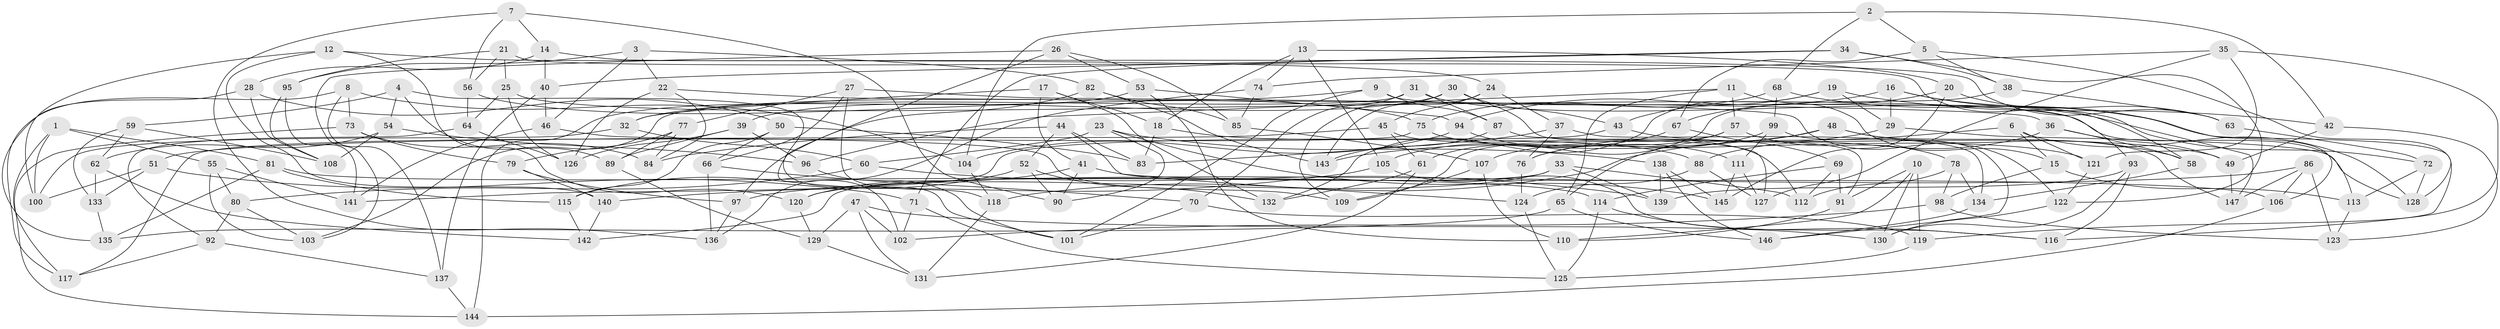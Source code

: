 // Generated by graph-tools (version 1.1) at 2025/57/03/09/25 04:57:11]
// undirected, 147 vertices, 294 edges
graph export_dot {
graph [start="1"]
  node [color=gray90,style=filled];
  1;
  2;
  3;
  4;
  5;
  6;
  7;
  8;
  9;
  10;
  11;
  12;
  13;
  14;
  15;
  16;
  17;
  18;
  19;
  20;
  21;
  22;
  23;
  24;
  25;
  26;
  27;
  28;
  29;
  30;
  31;
  32;
  33;
  34;
  35;
  36;
  37;
  38;
  39;
  40;
  41;
  42;
  43;
  44;
  45;
  46;
  47;
  48;
  49;
  50;
  51;
  52;
  53;
  54;
  55;
  56;
  57;
  58;
  59;
  60;
  61;
  62;
  63;
  64;
  65;
  66;
  67;
  68;
  69;
  70;
  71;
  72;
  73;
  74;
  75;
  76;
  77;
  78;
  79;
  80;
  81;
  82;
  83;
  84;
  85;
  86;
  87;
  88;
  89;
  90;
  91;
  92;
  93;
  94;
  95;
  96;
  97;
  98;
  99;
  100;
  101;
  102;
  103;
  104;
  105;
  106;
  107;
  108;
  109;
  110;
  111;
  112;
  113;
  114;
  115;
  116;
  117;
  118;
  119;
  120;
  121;
  122;
  123;
  124;
  125;
  126;
  127;
  128;
  129;
  130;
  131;
  132;
  133;
  134;
  135;
  136;
  137;
  138;
  139;
  140;
  141;
  142;
  143;
  144;
  145;
  146;
  147;
  1 -- 100;
  1 -- 117;
  1 -- 81;
  1 -- 55;
  2 -- 68;
  2 -- 104;
  2 -- 42;
  2 -- 5;
  3 -- 22;
  3 -- 82;
  3 -- 46;
  3 -- 95;
  4 -- 59;
  4 -- 89;
  4 -- 101;
  4 -- 54;
  5 -- 67;
  5 -- 38;
  5 -- 128;
  6 -- 118;
  6 -- 121;
  6 -- 15;
  6 -- 128;
  7 -- 90;
  7 -- 56;
  7 -- 136;
  7 -- 14;
  8 -- 117;
  8 -- 137;
  8 -- 104;
  8 -- 73;
  9 -- 93;
  9 -- 87;
  9 -- 101;
  9 -- 32;
  10 -- 110;
  10 -- 119;
  10 -- 130;
  10 -- 91;
  11 -- 96;
  11 -- 65;
  11 -- 57;
  11 -- 15;
  12 -- 140;
  12 -- 100;
  12 -- 120;
  12 -- 24;
  13 -- 20;
  13 -- 74;
  13 -- 105;
  13 -- 18;
  14 -- 28;
  14 -- 63;
  14 -- 40;
  15 -- 98;
  15 -- 113;
  16 -- 106;
  16 -- 147;
  16 -- 94;
  16 -- 29;
  17 -- 32;
  17 -- 132;
  17 -- 41;
  17 -- 18;
  18 -- 88;
  18 -- 83;
  19 -- 132;
  19 -- 29;
  19 -- 42;
  19 -- 43;
  20 -- 145;
  20 -- 67;
  20 -- 63;
  21 -- 25;
  21 -- 56;
  21 -- 95;
  21 -- 58;
  22 -- 84;
  22 -- 126;
  22 -- 36;
  23 -- 145;
  23 -- 60;
  23 -- 90;
  23 -- 138;
  24 -- 143;
  24 -- 37;
  24 -- 45;
  25 -- 64;
  25 -- 126;
  25 -- 113;
  26 -- 85;
  26 -- 53;
  26 -- 103;
  26 -- 102;
  27 -- 122;
  27 -- 77;
  27 -- 66;
  27 -- 118;
  28 -- 50;
  28 -- 108;
  28 -- 135;
  29 -- 76;
  29 -- 128;
  30 -- 91;
  30 -- 39;
  30 -- 43;
  30 -- 109;
  31 -- 87;
  31 -- 72;
  31 -- 70;
  31 -- 103;
  32 -- 100;
  32 -- 60;
  33 -- 142;
  33 -- 120;
  33 -- 112;
  33 -- 139;
  34 -- 38;
  34 -- 40;
  34 -- 122;
  34 -- 71;
  35 -- 121;
  35 -- 127;
  35 -- 119;
  35 -- 74;
  36 -- 88;
  36 -- 49;
  36 -- 58;
  37 -- 83;
  37 -- 134;
  37 -- 76;
  38 -- 63;
  38 -- 61;
  39 -- 89;
  39 -- 126;
  39 -- 96;
  40 -- 46;
  40 -- 137;
  41 -- 90;
  41 -- 120;
  41 -- 106;
  42 -- 123;
  42 -- 49;
  43 -- 141;
  43 -- 49;
  44 -- 83;
  44 -- 84;
  44 -- 52;
  44 -- 124;
  45 -- 112;
  45 -- 51;
  45 -- 61;
  46 -- 109;
  46 -- 141;
  47 -- 129;
  47 -- 131;
  47 -- 130;
  47 -- 102;
  48 -- 143;
  48 -- 58;
  48 -- 147;
  48 -- 65;
  49 -- 147;
  50 -- 83;
  50 -- 66;
  50 -- 115;
  51 -- 133;
  51 -- 100;
  51 -- 71;
  52 -- 115;
  52 -- 132;
  52 -- 90;
  53 -- 94;
  53 -- 144;
  53 -- 110;
  54 -- 108;
  54 -- 62;
  54 -- 96;
  55 -- 141;
  55 -- 80;
  55 -- 103;
  56 -- 64;
  56 -- 75;
  57 -- 76;
  57 -- 109;
  57 -- 78;
  58 -- 134;
  59 -- 133;
  59 -- 62;
  59 -- 108;
  60 -- 80;
  60 -- 139;
  61 -- 131;
  61 -- 132;
  62 -- 133;
  62 -- 142;
  63 -- 72;
  64 -- 126;
  64 -- 92;
  65 -- 135;
  65 -- 146;
  66 -- 70;
  66 -- 136;
  67 -- 69;
  67 -- 105;
  68 -- 99;
  68 -- 116;
  68 -- 75;
  69 -- 112;
  69 -- 114;
  69 -- 91;
  70 -- 101;
  70 -- 119;
  71 -- 102;
  71 -- 125;
  72 -- 128;
  72 -- 113;
  73 -- 144;
  73 -- 79;
  73 -- 84;
  74 -- 136;
  74 -- 85;
  75 -- 121;
  75 -- 117;
  76 -- 124;
  77 -- 79;
  77 -- 89;
  77 -- 84;
  78 -- 112;
  78 -- 98;
  78 -- 134;
  79 -- 97;
  79 -- 140;
  80 -- 103;
  80 -- 92;
  81 -- 115;
  81 -- 135;
  81 -- 114;
  82 -- 143;
  82 -- 97;
  82 -- 85;
  85 -- 107;
  86 -- 123;
  86 -- 147;
  86 -- 106;
  86 -- 97;
  87 -- 127;
  87 -- 143;
  88 -- 124;
  88 -- 127;
  89 -- 129;
  91 -- 110;
  92 -- 117;
  92 -- 137;
  93 -- 116;
  93 -- 130;
  93 -- 139;
  94 -- 104;
  94 -- 111;
  95 -- 141;
  95 -- 108;
  96 -- 101;
  97 -- 136;
  98 -- 102;
  98 -- 123;
  99 -- 146;
  99 -- 107;
  99 -- 111;
  104 -- 118;
  105 -- 116;
  105 -- 140;
  106 -- 144;
  107 -- 110;
  107 -- 109;
  111 -- 127;
  111 -- 145;
  113 -- 123;
  114 -- 125;
  114 -- 116;
  115 -- 142;
  118 -- 131;
  119 -- 125;
  120 -- 129;
  121 -- 122;
  122 -- 130;
  124 -- 125;
  129 -- 131;
  133 -- 135;
  134 -- 146;
  137 -- 144;
  138 -- 139;
  138 -- 145;
  138 -- 146;
  140 -- 142;
}
